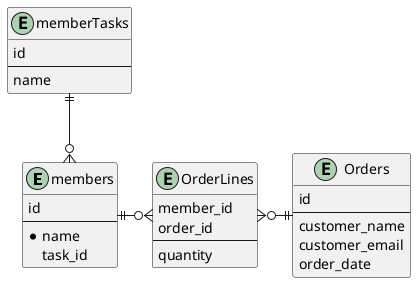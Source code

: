 @startuml

entity members {
    id
    --
    * name
    task_id
}

entity memberTasks {
    id
    --
    name
}

entity Orders {
    id
    --
    customer_name
    customer_email
    order_date
}

entity OrderLines {
    member_id
    order_id
    --
    quantity
}

memberTasks ||--o{ members
members ||-o{ OrderLines
OrderLines }o-|| Orders

@enduml